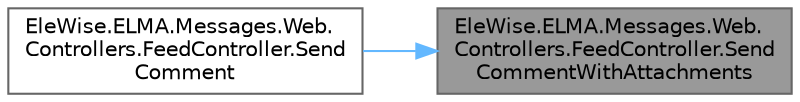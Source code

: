 digraph "EleWise.ELMA.Messages.Web.Controllers.FeedController.SendCommentWithAttachments"
{
 // LATEX_PDF_SIZE
  bgcolor="transparent";
  edge [fontname=Helvetica,fontsize=10,labelfontname=Helvetica,labelfontsize=10];
  node [fontname=Helvetica,fontsize=10,shape=box,height=0.2,width=0.4];
  rankdir="RL";
  Node1 [id="Node000001",label="EleWise.ELMA.Messages.Web.\lControllers.FeedController.Send\lCommentWithAttachments",height=0.2,width=0.4,color="gray40", fillcolor="grey60", style="filled", fontcolor="black",tooltip="Сохранить комментарий c вложениями к сообщению."];
  Node1 -> Node2 [id="edge1_Node000001_Node000002",dir="back",color="steelblue1",style="solid",tooltip=" "];
  Node2 [id="Node000002",label="EleWise.ELMA.Messages.Web.\lControllers.FeedController.Send\lComment",height=0.2,width=0.4,color="grey40", fillcolor="white", style="filled",URL="$class_ele_wise_1_1_e_l_m_a_1_1_messages_1_1_web_1_1_controllers_1_1_feed_controller.html#a6c199f9a3397951d4f51274dc95198f4",tooltip="Сохранить комментарий к сообщению."];
}
